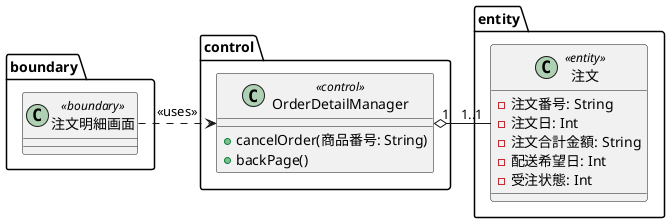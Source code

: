 @startuml12_OrderDetail.png 
package boundary {
  class "注文明細画面" as LoginUI<<boundary>>  {
  } 
}
package control { 
  class OrderDetailManager<<control>> {
    +cancelOrder(商品番号: String) 
    +backPage()
  } 
}


package "entity" {
  class "注文" as Order<<entity>> {
    -注文番号: String
    -注文日: Int
    -注文合計金額: String
    -配送希望日: Int
    -受注状態: Int
  }
} 
  
LoginUI .right.> OrderDetailManager: <<uses>> 
OrderDetailManager"1" o-right-"1..1" Order
@enduml